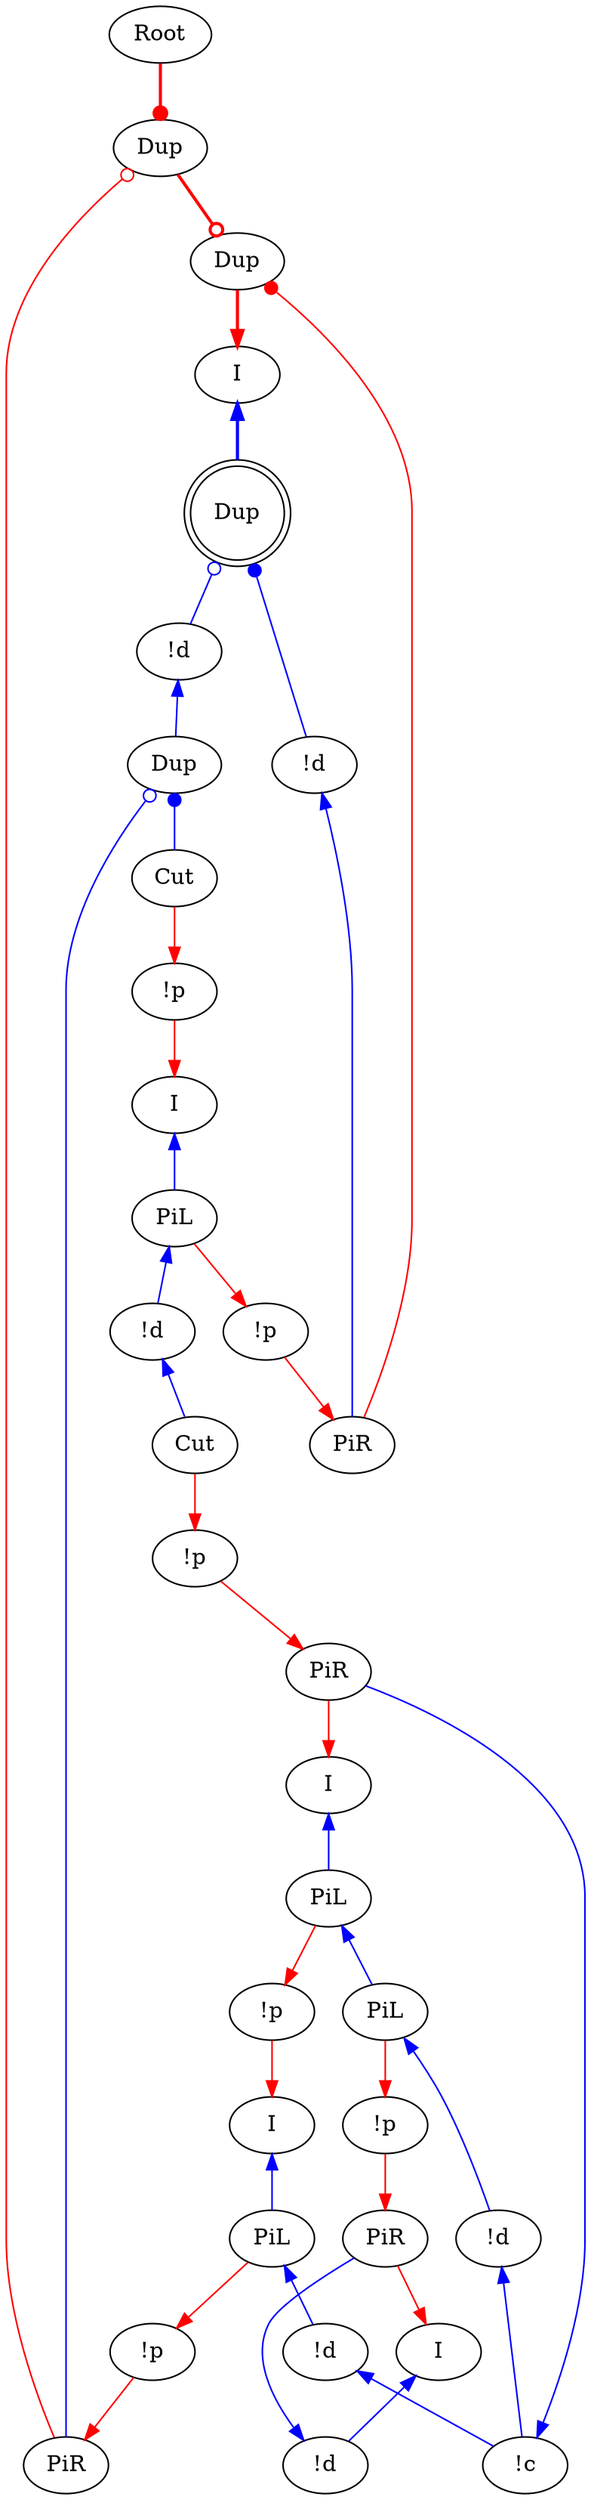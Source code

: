 digraph {
"Root0" [label="Root"]
"!p0" [label="!p"]
"Cut0" [label="Cut"]
"PiR0" [label="PiR"]
"!c0" [label="!c"]
"!d0" [label="!d"]
"PiL0" [label="PiL"]
"PiL1" [label="PiL"]
"I0" [label="I"]
"I1" [label="I"]
"!p1" [label="!p"]
"PiR1" [label="PiR"]
"!d1" [label="!d"]
"I2" [label="I"]
"!p2" [label="!p"]
"!p3" [label="!p"]
"!d2" [label="!d"]
"PiL2" [label="PiL"]
"I3" [label="I"]
"!d3" [label="!d"]
"PiL3" [label="PiL"]
"I4" [label="I"]
"!p4" [label="!p"]
"!p5" [label="!p"]
"PiR2" [label="PiR"]
"PiR3" [label="PiR"]
"Cut1" [label="Cut"]
"Dup2_0" [label="Dup"]
"Dup2_1" [label="Dup"]
"!d4" [label="!d"]
"!d5" [label="!d"]
"Dup3_0" [label="Dup"]
"Dup3_1" [label="Dup",shape=doublecircle]
"PiL2" -> "!p4"[color=red,tooltip="e100"]
"PiL3" -> "!d3"[color=blue,tooltip="e103",dir=back]
"I4" -> "PiL3"[color=blue,tooltip="e105",dir=back]
"PiL3" -> "!p5"[color=red,tooltip="e107"]
"!p4" -> "PiR2"[color=red,tooltip="e108"]
"!p5" -> "PiR3"[color=red,tooltip="e111"]
"!d4" -> "PiR2"[color=blue,tooltip="e112",dir=back]
"!d5" -> "Dup2_0"[color=blue,tooltip="e113",dir=back]
"PiR2" -> "Dup3_0"[color=red,tooltip="e114",arrowhead=dot]
"Dup2_1" -> "Dup3_0"[color=red,tooltip="e115",arrowhead=odot,penwidth=2]
"Dup2_0" -> "Cut1"[color=blue,tooltip="e116",arrowtail=dot,dir=back]
"Dup2_0" -> "PiR3"[color=blue,tooltip="e117",arrowtail=odot,dir=back]
"PiR3" -> "Dup2_1"[color=red,tooltip="e119",arrowhead=odot]
"Dup3_1" -> "!d4"[color=blue,tooltip="e120",arrowtail=dot,dir=back]
"Dup3_1" -> "!d5"[color=blue,tooltip="e121",arrowtail=odot,dir=back]
"!d2" -> "Cut0"[color=blue,tooltip="e23",dir=back]
"Cut1" -> "!p2"[color=red,tooltip="e34"]
"Cut0" -> "!p0"[color=red,tooltip="e37"]
"!p0" -> "PiR0"[color=red,tooltip="e39"]
"!c0" -> "PiR0"[color=blue,tooltip="e41",dir=back]
"PiR0" -> "I0"[color=red,tooltip="e43"]
"!d0" -> "!c0"[color=blue,tooltip="e46",dir=back]
"!d3" -> "!c0"[color=blue,tooltip="e47",dir=back]
"PiL0" -> "!d0"[color=blue,tooltip="e49",dir=back]
"PiL1" -> "PiL0"[color=blue,tooltip="e51",dir=back]
"PiL0" -> "!p1"[color=red,tooltip="e53"]
"I0" -> "PiL1"[color=blue,tooltip="e55",dir=back]
"PiL1" -> "!p3"[color=red,tooltip="e57"]
"Dup3_0" -> "I1"[color=red,tooltip="e69",penwidth=2]
"I1" -> "Dup3_1"[color=blue,tooltip="e79",penwidth=2,dir=back]
"!p1" -> "PiR1"[color=red,tooltip="e85"]
"!d1" -> "PiR1"[color=blue,tooltip="e87",dir=back]
"PiR1" -> "I2"[color=red,tooltip="e89"]
"I2" -> "!d1"[color=blue,tooltip="e91",dir=back]
"!p2" -> "I3"[color=red,tooltip="e92"]
"!p3" -> "I4"[color=red,tooltip="e95"]
"PiL2" -> "!d2"[color=blue,tooltip="e96",dir=back]
"I3" -> "PiL2"[color=blue,tooltip="e98",dir=back]
"Root0" -> "Dup2_1"[color=red,tooltip="rettop",arrowhead=dot,penwidth=2]
}

